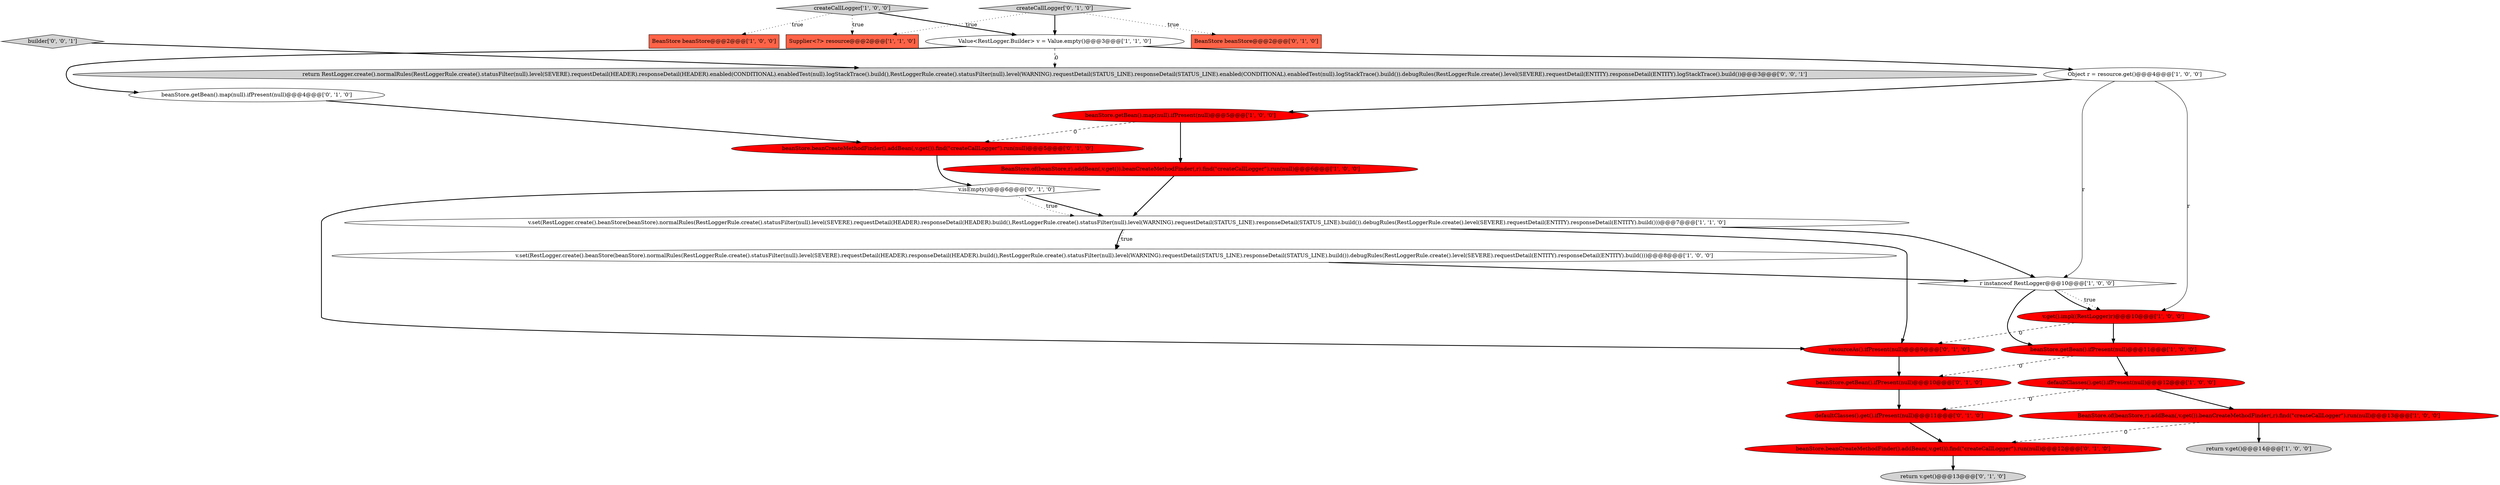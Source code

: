 digraph {
10 [style = filled, label = "v.get().impl((RestLogger)r)@@@10@@@['1', '0', '0']", fillcolor = red, shape = ellipse image = "AAA1AAABBB1BBB"];
25 [style = filled, label = "return RestLogger.create().normalRules(RestLoggerRule.create().statusFilter(null).level(SEVERE).requestDetail(HEADER).responseDetail(HEADER).enabled(CONDITIONAL).enabledTest(null).logStackTrace().build(),RestLoggerRule.create().statusFilter(null).level(WARNING).requestDetail(STATUS_LINE).responseDetail(STATUS_LINE).enabled(CONDITIONAL).enabledTest(null).logStackTrace().build()).debugRules(RestLoggerRule.create().level(SEVERE).requestDetail(ENTITY).responseDetail(ENTITY).logStackTrace().build())@@@3@@@['0', '0', '1']", fillcolor = lightgray, shape = ellipse image = "AAA0AAABBB3BBB"];
22 [style = filled, label = "beanStore.getBean().map(null).ifPresent(null)@@@4@@@['0', '1', '0']", fillcolor = white, shape = ellipse image = "AAA0AAABBB2BBB"];
15 [style = filled, label = "beanStore.getBean().ifPresent(null)@@@10@@@['0', '1', '0']", fillcolor = red, shape = ellipse image = "AAA1AAABBB2BBB"];
1 [style = filled, label = "BeanStore.of(beanStore,r).addBean(,v.get()).beanCreateMethodFinder(,r).find(\"createCallLogger\").run(null)@@@6@@@['1', '0', '0']", fillcolor = red, shape = ellipse image = "AAA1AAABBB1BBB"];
17 [style = filled, label = "v.isEmpty()@@@6@@@['0', '1', '0']", fillcolor = white, shape = diamond image = "AAA0AAABBB2BBB"];
0 [style = filled, label = "Object r = resource.get()@@@4@@@['1', '0', '0']", fillcolor = white, shape = ellipse image = "AAA0AAABBB1BBB"];
8 [style = filled, label = "BeanStore.of(beanStore,r).addBean(,v.get()).beanCreateMethodFinder(,r).find(\"createCallLogger\").run(null)@@@13@@@['1', '0', '0']", fillcolor = red, shape = ellipse image = "AAA1AAABBB1BBB"];
13 [style = filled, label = "Supplier<?> resource@@@2@@@['1', '1', '0']", fillcolor = tomato, shape = box image = "AAA0AAABBB1BBB"];
3 [style = filled, label = "beanStore.getBean().map(null).ifPresent(null)@@@5@@@['1', '0', '0']", fillcolor = red, shape = ellipse image = "AAA1AAABBB1BBB"];
20 [style = filled, label = "beanStore.beanCreateMethodFinder().addBean(,v.get()).find(\"createCallLogger\").run(null)@@@5@@@['0', '1', '0']", fillcolor = red, shape = ellipse image = "AAA1AAABBB2BBB"];
7 [style = filled, label = "createCallLogger['1', '0', '0']", fillcolor = lightgray, shape = diamond image = "AAA0AAABBB1BBB"];
5 [style = filled, label = "defaultClasses().get().ifPresent(null)@@@12@@@['1', '0', '0']", fillcolor = red, shape = ellipse image = "AAA1AAABBB1BBB"];
23 [style = filled, label = "defaultClasses().get().ifPresent(null)@@@11@@@['0', '1', '0']", fillcolor = red, shape = ellipse image = "AAA1AAABBB2BBB"];
6 [style = filled, label = "r instanceof RestLogger@@@10@@@['1', '0', '0']", fillcolor = white, shape = diamond image = "AAA0AAABBB1BBB"];
11 [style = filled, label = "Value<RestLogger.Builder> v = Value.empty()@@@3@@@['1', '1', '0']", fillcolor = white, shape = ellipse image = "AAA0AAABBB1BBB"];
12 [style = filled, label = "BeanStore beanStore@@@2@@@['1', '0', '0']", fillcolor = tomato, shape = box image = "AAA0AAABBB1BBB"];
18 [style = filled, label = "createCallLogger['0', '1', '0']", fillcolor = lightgray, shape = diamond image = "AAA0AAABBB2BBB"];
19 [style = filled, label = "beanStore.beanCreateMethodFinder().addBean(,v.get()).find(\"createCallLogger\").run(null)@@@12@@@['0', '1', '0']", fillcolor = red, shape = ellipse image = "AAA1AAABBB2BBB"];
26 [style = filled, label = "builder['0', '0', '1']", fillcolor = lightgray, shape = diamond image = "AAA0AAABBB3BBB"];
14 [style = filled, label = "beanStore.getBean().ifPresent(null)@@@11@@@['1', '0', '0']", fillcolor = red, shape = ellipse image = "AAA1AAABBB1BBB"];
24 [style = filled, label = "resourceAs().ifPresent(null)@@@9@@@['0', '1', '0']", fillcolor = red, shape = ellipse image = "AAA1AAABBB2BBB"];
21 [style = filled, label = "return v.get()@@@13@@@['0', '1', '0']", fillcolor = lightgray, shape = ellipse image = "AAA0AAABBB2BBB"];
16 [style = filled, label = "BeanStore beanStore@@@2@@@['0', '1', '0']", fillcolor = tomato, shape = box image = "AAA0AAABBB2BBB"];
4 [style = filled, label = "return v.get()@@@14@@@['1', '0', '0']", fillcolor = lightgray, shape = ellipse image = "AAA0AAABBB1BBB"];
9 [style = filled, label = "v.set(RestLogger.create().beanStore(beanStore).normalRules(RestLoggerRule.create().statusFilter(null).level(SEVERE).requestDetail(HEADER).responseDetail(HEADER).build(),RestLoggerRule.create().statusFilter(null).level(WARNING).requestDetail(STATUS_LINE).responseDetail(STATUS_LINE).build()).debugRules(RestLoggerRule.create().level(SEVERE).requestDetail(ENTITY).responseDetail(ENTITY).build()))@@@8@@@['1', '0', '0']", fillcolor = white, shape = ellipse image = "AAA0AAABBB1BBB"];
2 [style = filled, label = "v.set(RestLogger.create().beanStore(beanStore).normalRules(RestLoggerRule.create().statusFilter(null).level(SEVERE).requestDetail(HEADER).responseDetail(HEADER).build(),RestLoggerRule.create().statusFilter(null).level(WARNING).requestDetail(STATUS_LINE).responseDetail(STATUS_LINE).build()).debugRules(RestLoggerRule.create().level(SEVERE).requestDetail(ENTITY).responseDetail(ENTITY).build()))@@@7@@@['1', '1', '0']", fillcolor = white, shape = ellipse image = "AAA0AAABBB1BBB"];
0->3 [style = bold, label=""];
8->19 [style = dashed, label="0"];
5->8 [style = bold, label=""];
15->23 [style = bold, label=""];
7->11 [style = bold, label=""];
20->17 [style = bold, label=""];
3->1 [style = bold, label=""];
10->14 [style = bold, label=""];
18->16 [style = dotted, label="true"];
2->6 [style = bold, label=""];
5->23 [style = dashed, label="0"];
7->13 [style = dotted, label="true"];
26->25 [style = bold, label=""];
18->11 [style = bold, label=""];
18->13 [style = dotted, label="true"];
2->9 [style = bold, label=""];
14->15 [style = dashed, label="0"];
0->6 [style = solid, label="r"];
9->6 [style = bold, label=""];
7->12 [style = dotted, label="true"];
6->14 [style = bold, label=""];
6->10 [style = dotted, label="true"];
11->0 [style = bold, label=""];
17->24 [style = bold, label=""];
2->9 [style = dotted, label="true"];
17->2 [style = bold, label=""];
22->20 [style = bold, label=""];
6->10 [style = bold, label=""];
23->19 [style = bold, label=""];
3->20 [style = dashed, label="0"];
11->25 [style = dashed, label="0"];
11->22 [style = bold, label=""];
1->2 [style = bold, label=""];
17->2 [style = dotted, label="true"];
8->4 [style = bold, label=""];
2->24 [style = bold, label=""];
10->24 [style = dashed, label="0"];
0->10 [style = solid, label="r"];
14->5 [style = bold, label=""];
24->15 [style = bold, label=""];
19->21 [style = bold, label=""];
}
